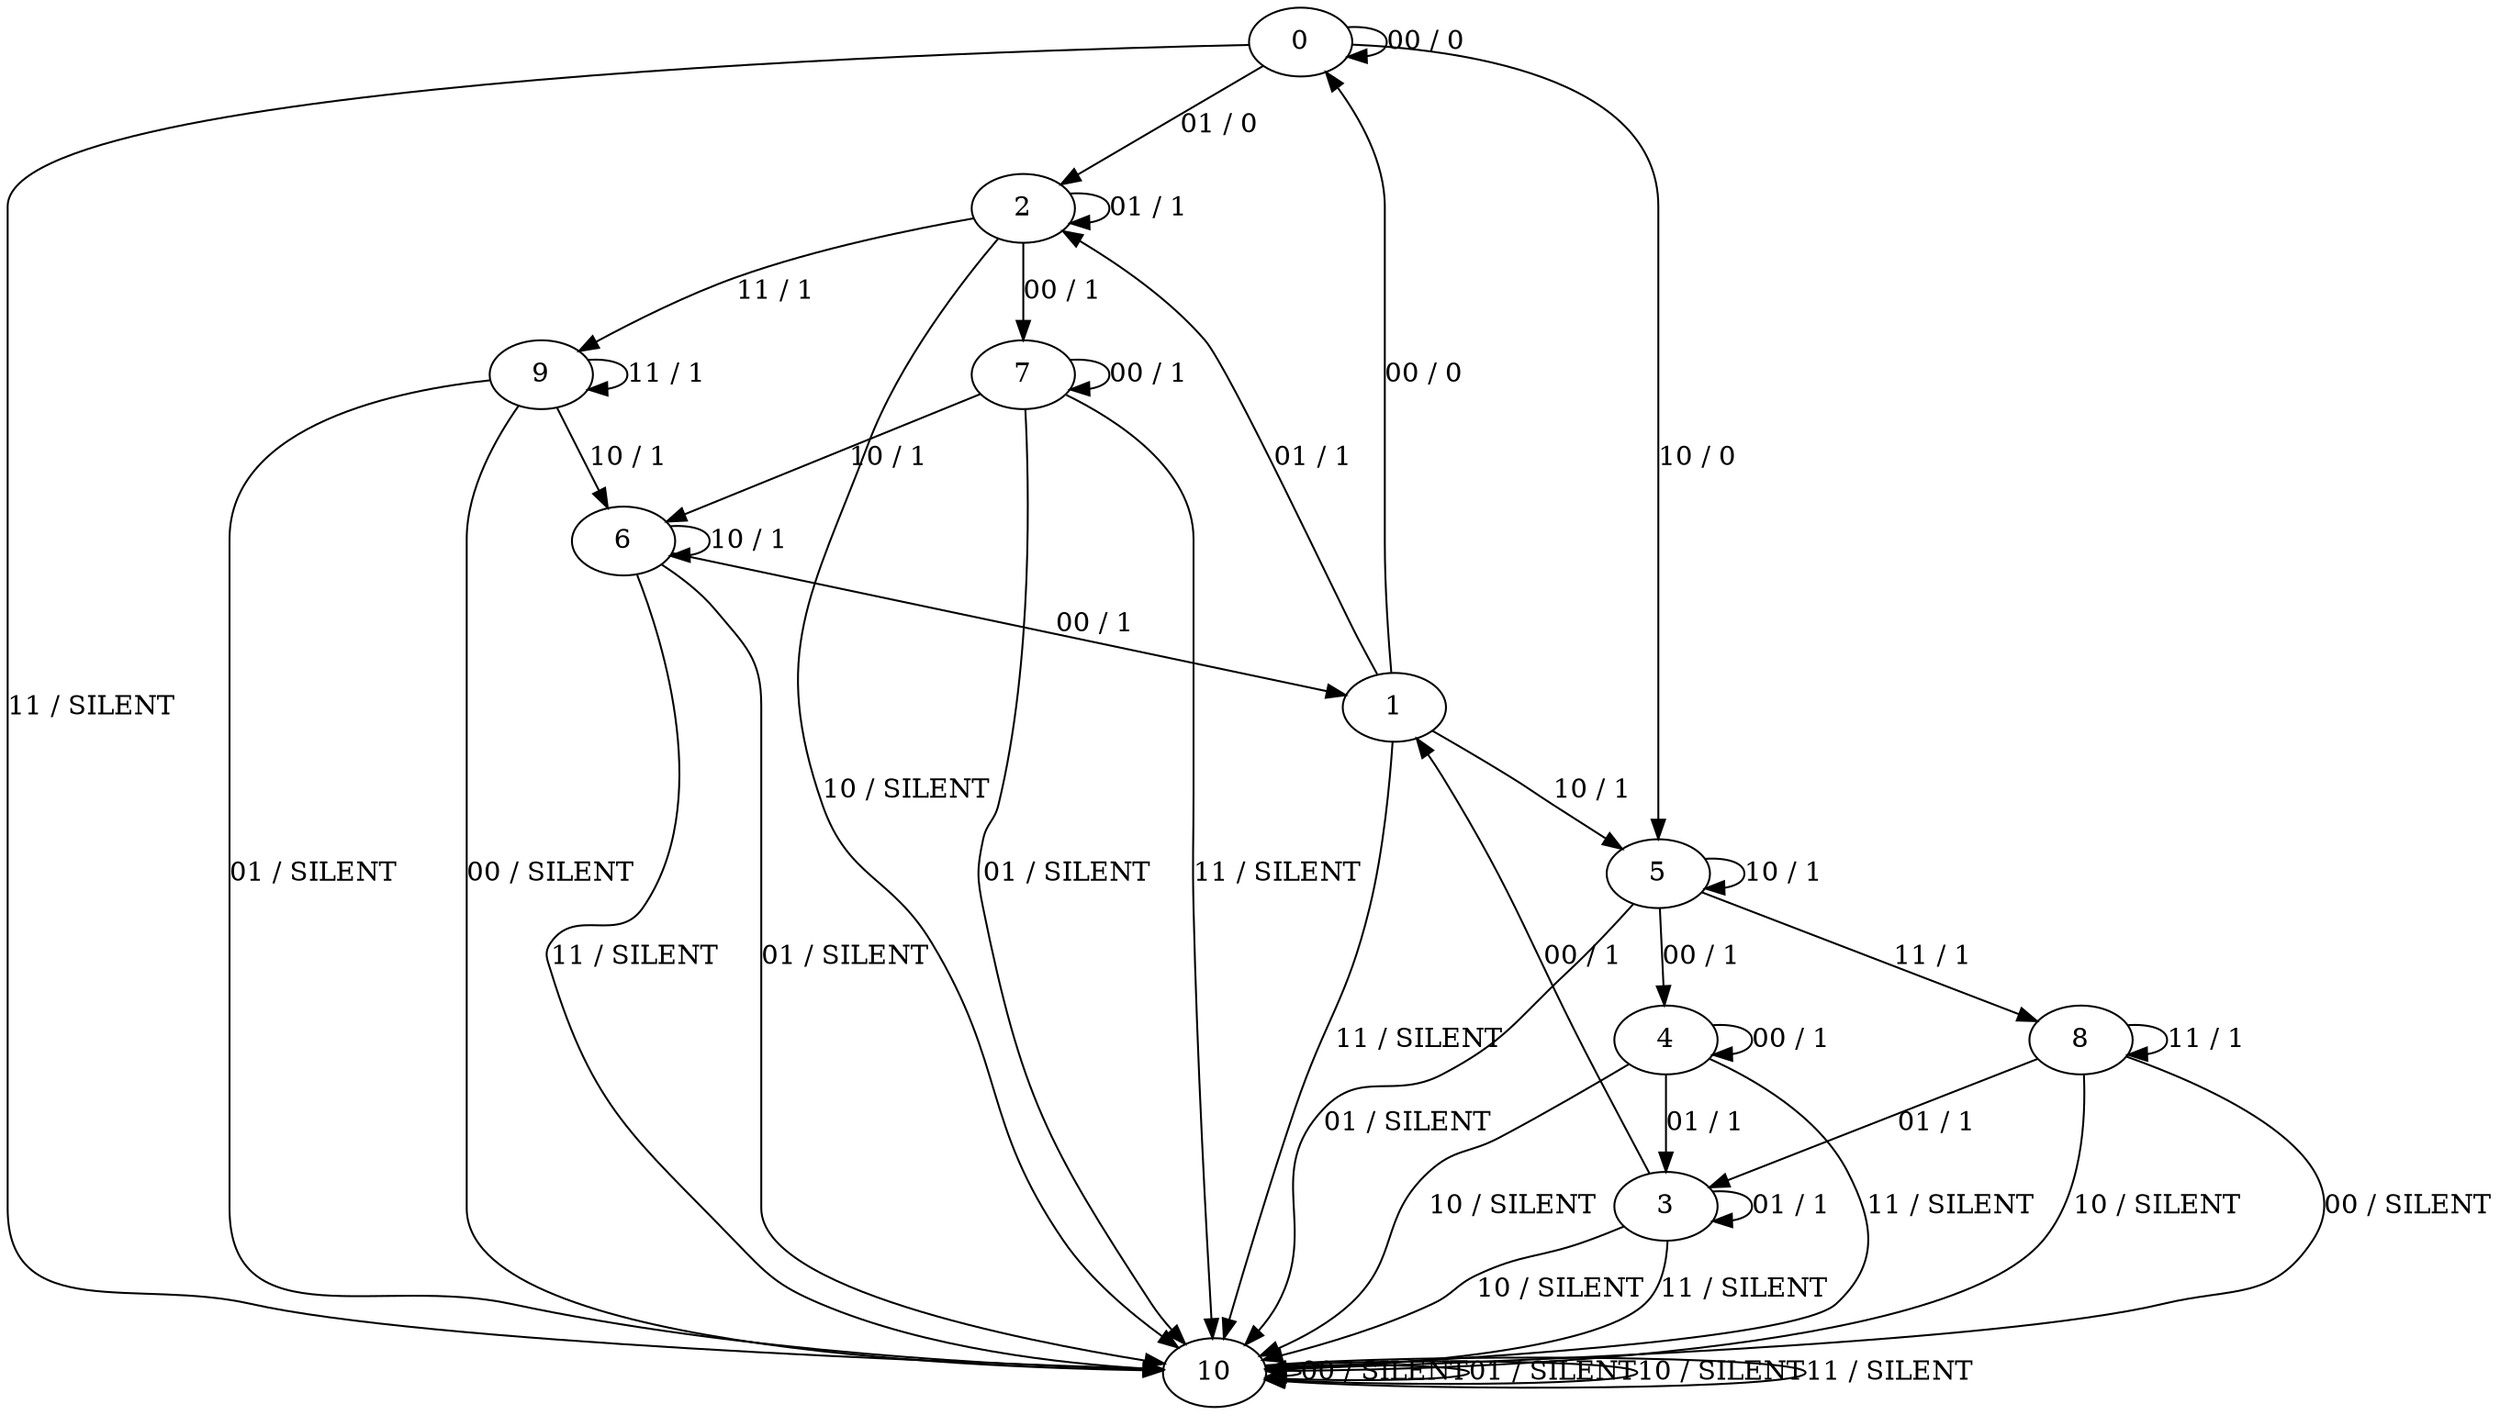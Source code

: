 digraph {
0
1
2
3
4
5
6
7
8
9
10
0 -> 0 [label="00 / 0"]
0 -> 2 [label="01 / 0"]
0 -> 5 [label="10 / 0"]
0 -> 10 [label="11 / SILENT"]
1 -> 0 [label="00 / 0"]
1 -> 2 [label="01 / 1"]
1 -> 5 [label="10 / 1"]
1 -> 10 [label="11 / SILENT"]
2 -> 7 [label="00 / 1"]
2 -> 2 [label="01 / 1"]
2 -> 10 [label="10 / SILENT"]
2 -> 9 [label="11 / 1"]
3 -> 1 [label="00 / 1"]
3 -> 3 [label="01 / 1"]
3 -> 10 [label="10 / SILENT"]
3 -> 10 [label="11 / SILENT"]
4 -> 4 [label="00 / 1"]
4 -> 3 [label="01 / 1"]
4 -> 10 [label="10 / SILENT"]
4 -> 10 [label="11 / SILENT"]
5 -> 4 [label="00 / 1"]
5 -> 10 [label="01 / SILENT"]
5 -> 5 [label="10 / 1"]
5 -> 8 [label="11 / 1"]
6 -> 1 [label="00 / 1"]
6 -> 10 [label="01 / SILENT"]
6 -> 6 [label="10 / 1"]
6 -> 10 [label="11 / SILENT"]
7 -> 7 [label="00 / 1"]
7 -> 10 [label="01 / SILENT"]
7 -> 6 [label="10 / 1"]
7 -> 10 [label="11 / SILENT"]
8 -> 10 [label="00 / SILENT"]
8 -> 3 [label="01 / 1"]
8 -> 10 [label="10 / SILENT"]
8 -> 8 [label="11 / 1"]
9 -> 10 [label="00 / SILENT"]
9 -> 10 [label="01 / SILENT"]
9 -> 6 [label="10 / 1"]
9 -> 9 [label="11 / 1"]
10 -> 10 [label="00 / SILENT"]
10 -> 10 [label="01 / SILENT"]
10 -> 10 [label="10 / SILENT"]
10 -> 10 [label="11 / SILENT"]
}
